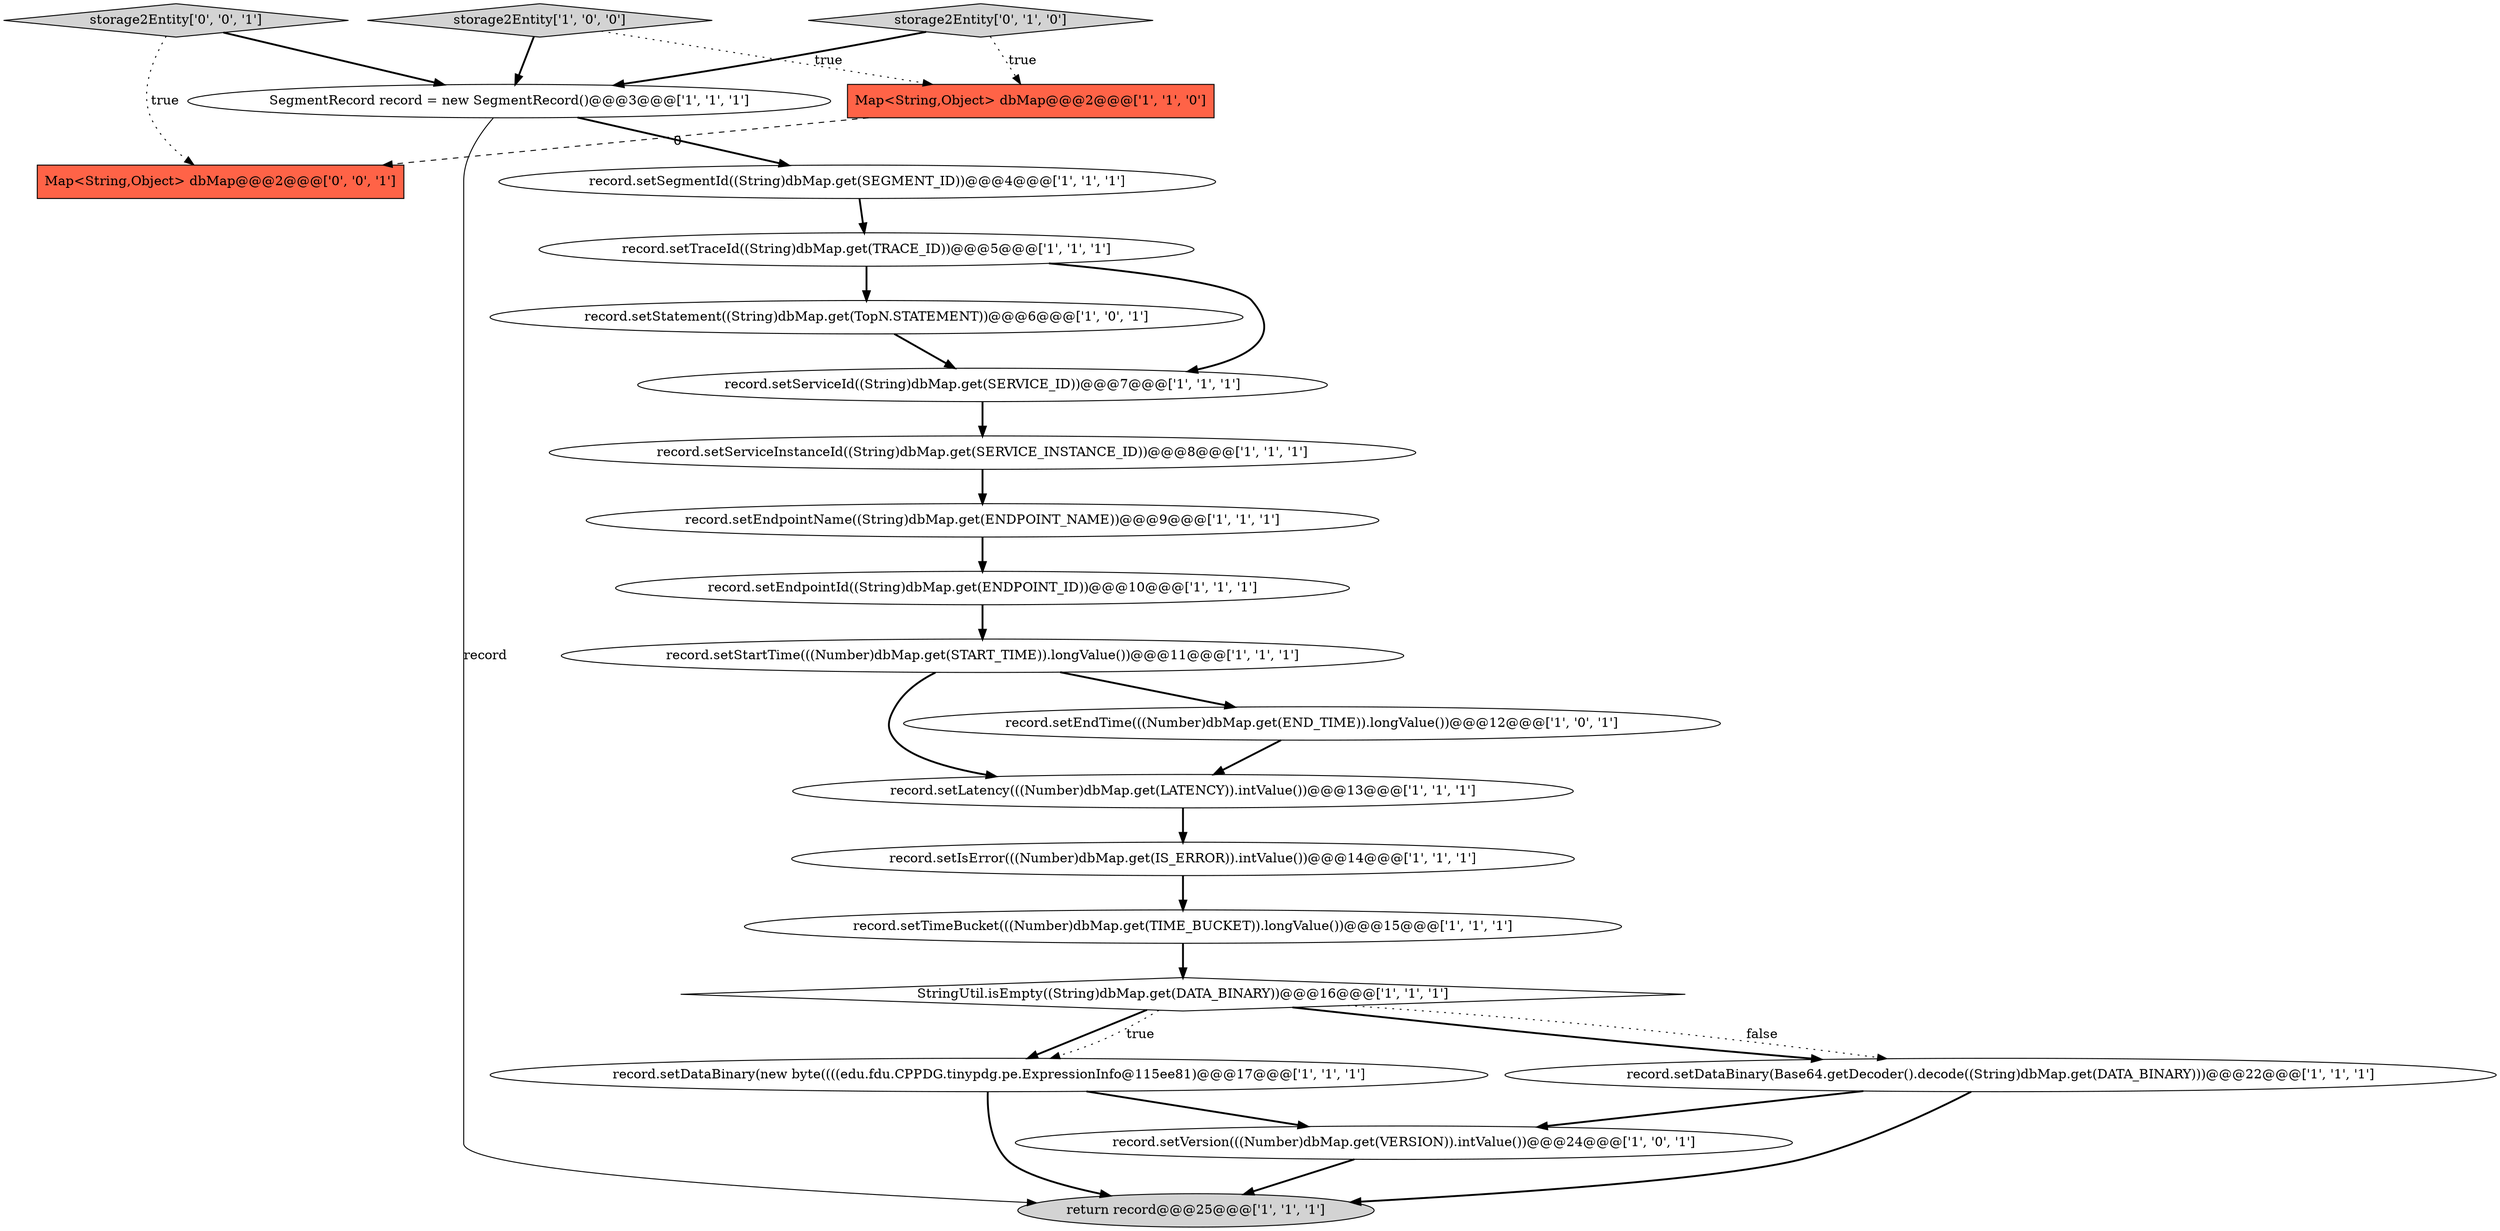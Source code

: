 digraph {
22 [style = filled, label = "Map<String,Object> dbMap@@@2@@@['0', '0', '1']", fillcolor = tomato, shape = box image = "AAA0AAABBB3BBB"];
3 [style = filled, label = "record.setTimeBucket(((Number)dbMap.get(TIME_BUCKET)).longValue())@@@15@@@['1', '1', '1']", fillcolor = white, shape = ellipse image = "AAA0AAABBB1BBB"];
20 [style = filled, label = "storage2Entity['0', '1', '0']", fillcolor = lightgray, shape = diamond image = "AAA0AAABBB2BBB"];
5 [style = filled, label = "return record@@@25@@@['1', '1', '1']", fillcolor = lightgray, shape = ellipse image = "AAA0AAABBB1BBB"];
7 [style = filled, label = "record.setDataBinary(Base64.getDecoder().decode((String)dbMap.get(DATA_BINARY)))@@@22@@@['1', '1', '1']", fillcolor = white, shape = ellipse image = "AAA0AAABBB1BBB"];
19 [style = filled, label = "record.setSegmentId((String)dbMap.get(SEGMENT_ID))@@@4@@@['1', '1', '1']", fillcolor = white, shape = ellipse image = "AAA0AAABBB1BBB"];
14 [style = filled, label = "record.setIsError(((Number)dbMap.get(IS_ERROR)).intValue())@@@14@@@['1', '1', '1']", fillcolor = white, shape = ellipse image = "AAA0AAABBB1BBB"];
6 [style = filled, label = "record.setEndpointName((String)dbMap.get(ENDPOINT_NAME))@@@9@@@['1', '1', '1']", fillcolor = white, shape = ellipse image = "AAA0AAABBB1BBB"];
10 [style = filled, label = "record.setServiceId((String)dbMap.get(SERVICE_ID))@@@7@@@['1', '1', '1']", fillcolor = white, shape = ellipse image = "AAA0AAABBB1BBB"];
18 [style = filled, label = "record.setStatement((String)dbMap.get(TopN.STATEMENT))@@@6@@@['1', '0', '1']", fillcolor = white, shape = ellipse image = "AAA0AAABBB1BBB"];
11 [style = filled, label = "record.setVersion(((Number)dbMap.get(VERSION)).intValue())@@@24@@@['1', '0', '1']", fillcolor = white, shape = ellipse image = "AAA0AAABBB1BBB"];
4 [style = filled, label = "record.setStartTime(((Number)dbMap.get(START_TIME)).longValue())@@@11@@@['1', '1', '1']", fillcolor = white, shape = ellipse image = "AAA0AAABBB1BBB"];
9 [style = filled, label = "record.setDataBinary(new byte((((edu.fdu.CPPDG.tinypdg.pe.ExpressionInfo@115ee81)@@@17@@@['1', '1', '1']", fillcolor = white, shape = ellipse image = "AAA0AAABBB1BBB"];
0 [style = filled, label = "record.setTraceId((String)dbMap.get(TRACE_ID))@@@5@@@['1', '1', '1']", fillcolor = white, shape = ellipse image = "AAA0AAABBB1BBB"];
16 [style = filled, label = "record.setServiceInstanceId((String)dbMap.get(SERVICE_INSTANCE_ID))@@@8@@@['1', '1', '1']", fillcolor = white, shape = ellipse image = "AAA0AAABBB1BBB"];
15 [style = filled, label = "storage2Entity['1', '0', '0']", fillcolor = lightgray, shape = diamond image = "AAA0AAABBB1BBB"];
8 [style = filled, label = "Map<String,Object> dbMap@@@2@@@['1', '1', '0']", fillcolor = tomato, shape = box image = "AAA0AAABBB1BBB"];
21 [style = filled, label = "storage2Entity['0', '0', '1']", fillcolor = lightgray, shape = diamond image = "AAA0AAABBB3BBB"];
13 [style = filled, label = "record.setEndpointId((String)dbMap.get(ENDPOINT_ID))@@@10@@@['1', '1', '1']", fillcolor = white, shape = ellipse image = "AAA0AAABBB1BBB"];
12 [style = filled, label = "SegmentRecord record = new SegmentRecord()@@@3@@@['1', '1', '1']", fillcolor = white, shape = ellipse image = "AAA0AAABBB1BBB"];
1 [style = filled, label = "record.setEndTime(((Number)dbMap.get(END_TIME)).longValue())@@@12@@@['1', '0', '1']", fillcolor = white, shape = ellipse image = "AAA0AAABBB1BBB"];
17 [style = filled, label = "StringUtil.isEmpty((String)dbMap.get(DATA_BINARY))@@@16@@@['1', '1', '1']", fillcolor = white, shape = diamond image = "AAA0AAABBB1BBB"];
2 [style = filled, label = "record.setLatency(((Number)dbMap.get(LATENCY)).intValue())@@@13@@@['1', '1', '1']", fillcolor = white, shape = ellipse image = "AAA0AAABBB1BBB"];
14->3 [style = bold, label=""];
7->11 [style = bold, label=""];
17->7 [style = dotted, label="false"];
9->11 [style = bold, label=""];
20->8 [style = dotted, label="true"];
16->6 [style = bold, label=""];
17->9 [style = bold, label=""];
21->22 [style = dotted, label="true"];
4->2 [style = bold, label=""];
19->0 [style = bold, label=""];
21->12 [style = bold, label=""];
17->7 [style = bold, label=""];
8->22 [style = dashed, label="0"];
11->5 [style = bold, label=""];
0->10 [style = bold, label=""];
7->5 [style = bold, label=""];
15->8 [style = dotted, label="true"];
18->10 [style = bold, label=""];
10->16 [style = bold, label=""];
6->13 [style = bold, label=""];
17->9 [style = dotted, label="true"];
2->14 [style = bold, label=""];
12->5 [style = solid, label="record"];
20->12 [style = bold, label=""];
9->5 [style = bold, label=""];
3->17 [style = bold, label=""];
0->18 [style = bold, label=""];
4->1 [style = bold, label=""];
1->2 [style = bold, label=""];
15->12 [style = bold, label=""];
12->19 [style = bold, label=""];
13->4 [style = bold, label=""];
}
